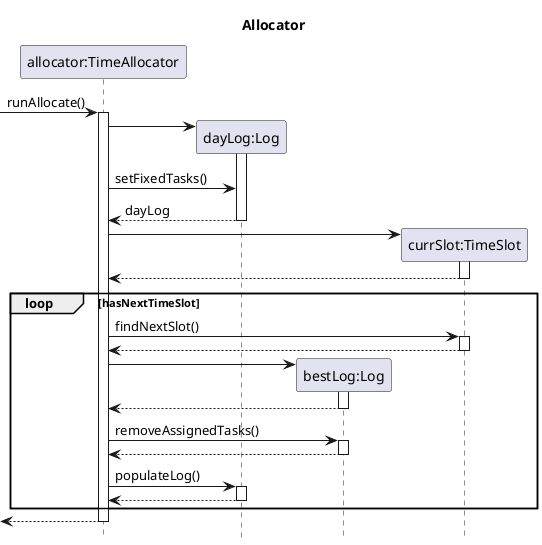@startuml
title Allocator
hide footbox

participant "allocator:TimeAllocator" as timeAllocator
participant "dayLog:Log" as log
participant "bestLog:Log" as Log
participant "currSlot:TimeSlot" as TimeSlot

->timeAllocator++: runAllocate()
timeAllocator->log**
activate log
timeAllocator->log:setFixedTasks()
return dayLog
timeAllocator->TimeSlot**
activate TimeSlot
return
loop hasNextTimeSlot
timeAllocator->TimeSlot++:findNextSlot()
return
timeAllocator->Log**:
activate Log
return

timeAllocator->Log++:removeAssignedTasks()
return


timeAllocator->log++:populateLog()
return

end

<--timeAllocator--
@enduml